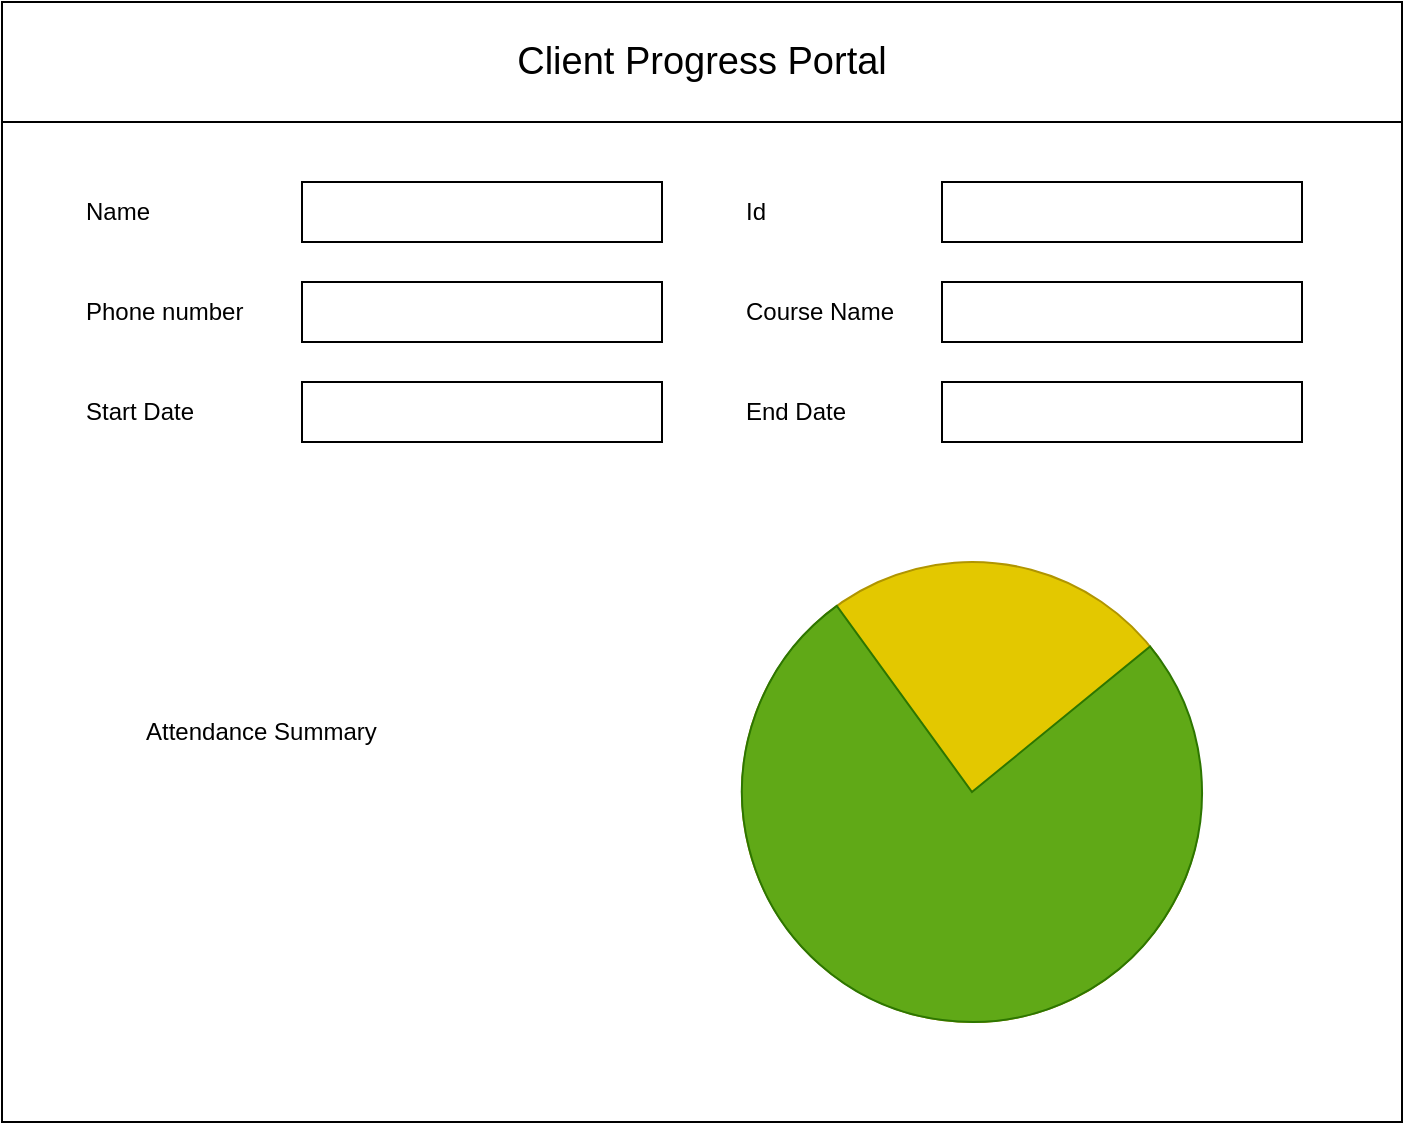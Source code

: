 <mxfile version="24.7.17">
  <diagram name="Page-1" id="IlLIp6Uapo7Fj6eSEGdD">
    <mxGraphModel dx="1434" dy="844" grid="1" gridSize="10" guides="1" tooltips="1" connect="1" arrows="1" fold="1" page="1" pageScale="1" pageWidth="850" pageHeight="1100" math="0" shadow="0">
      <root>
        <mxCell id="0" />
        <mxCell id="1" parent="0" />
        <mxCell id="GwATnRZkgcx0kysO0u_j-1" value="" style="rounded=0;whiteSpace=wrap;html=1;" vertex="1" parent="1">
          <mxGeometry x="90" y="140" width="700" height="500" as="geometry" />
        </mxCell>
        <mxCell id="GwATnRZkgcx0kysO0u_j-2" value="&lt;font style=&quot;font-size: 19px;&quot;&gt;Client Progress Portal&lt;/font&gt;" style="rounded=0;whiteSpace=wrap;html=1;" vertex="1" parent="1">
          <mxGeometry x="90" y="80" width="700" height="60" as="geometry" />
        </mxCell>
        <mxCell id="GwATnRZkgcx0kysO0u_j-3" value="Name" style="text;html=1;align=left;verticalAlign=middle;whiteSpace=wrap;rounded=0;" vertex="1" parent="1">
          <mxGeometry x="130" y="170" width="60" height="30" as="geometry" />
        </mxCell>
        <mxCell id="GwATnRZkgcx0kysO0u_j-4" value="" style="rounded=0;whiteSpace=wrap;html=1;" vertex="1" parent="1">
          <mxGeometry x="240" y="170" width="180" height="30" as="geometry" />
        </mxCell>
        <mxCell id="GwATnRZkgcx0kysO0u_j-5" value="Id" style="text;html=1;align=left;verticalAlign=middle;whiteSpace=wrap;rounded=0;" vertex="1" parent="1">
          <mxGeometry x="460" y="170" width="60" height="30" as="geometry" />
        </mxCell>
        <mxCell id="GwATnRZkgcx0kysO0u_j-6" value="" style="rounded=0;whiteSpace=wrap;html=1;" vertex="1" parent="1">
          <mxGeometry x="560" y="170" width="180" height="30" as="geometry" />
        </mxCell>
        <mxCell id="GwATnRZkgcx0kysO0u_j-7" value="Phone number" style="text;html=1;align=left;verticalAlign=middle;whiteSpace=wrap;rounded=0;" vertex="1" parent="1">
          <mxGeometry x="130" y="220" width="90" height="30" as="geometry" />
        </mxCell>
        <mxCell id="GwATnRZkgcx0kysO0u_j-8" value="" style="rounded=0;whiteSpace=wrap;html=1;" vertex="1" parent="1">
          <mxGeometry x="240" y="220" width="180" height="30" as="geometry" />
        </mxCell>
        <mxCell id="GwATnRZkgcx0kysO0u_j-9" value="Course Name" style="text;html=1;align=left;verticalAlign=middle;whiteSpace=wrap;rounded=0;" vertex="1" parent="1">
          <mxGeometry x="460" y="220" width="80" height="30" as="geometry" />
        </mxCell>
        <mxCell id="GwATnRZkgcx0kysO0u_j-10" value="" style="rounded=0;whiteSpace=wrap;html=1;" vertex="1" parent="1">
          <mxGeometry x="560" y="220" width="180" height="30" as="geometry" />
        </mxCell>
        <mxCell id="GwATnRZkgcx0kysO0u_j-11" value="Start Date" style="text;html=1;align=left;verticalAlign=middle;whiteSpace=wrap;rounded=0;" vertex="1" parent="1">
          <mxGeometry x="130" y="270" width="90" height="30" as="geometry" />
        </mxCell>
        <mxCell id="GwATnRZkgcx0kysO0u_j-12" value="" style="rounded=0;whiteSpace=wrap;html=1;" vertex="1" parent="1">
          <mxGeometry x="240" y="270" width="180" height="30" as="geometry" />
        </mxCell>
        <mxCell id="GwATnRZkgcx0kysO0u_j-13" value="End Date" style="text;html=1;align=left;verticalAlign=middle;whiteSpace=wrap;rounded=0;" vertex="1" parent="1">
          <mxGeometry x="460" y="270" width="60" height="30" as="geometry" />
        </mxCell>
        <mxCell id="GwATnRZkgcx0kysO0u_j-14" value="" style="rounded=0;whiteSpace=wrap;html=1;" vertex="1" parent="1">
          <mxGeometry x="560" y="270" width="180" height="30" as="geometry" />
        </mxCell>
        <mxCell id="GwATnRZkgcx0kysO0u_j-16" value="" style="verticalLabelPosition=bottom;verticalAlign=top;html=1;shape=mxgraph.basic.pie;startAngle=0.031;endAngle=0.9;rotation=90;fillColor=#e3c800;fontColor=#000000;strokeColor=#B09500;" vertex="1" parent="1">
          <mxGeometry x="460" y="360" width="230" height="230" as="geometry" />
        </mxCell>
        <mxCell id="GwATnRZkgcx0kysO0u_j-17" value="" style="verticalLabelPosition=bottom;verticalAlign=top;html=1;shape=mxgraph.basic.pie;startAngle=0.141;endAngle=0.9;fillColor=#60a917;fontColor=#ffffff;strokeColor=#2D7600;" vertex="1" parent="1">
          <mxGeometry x="460" y="360" width="230" height="230" as="geometry" />
        </mxCell>
        <mxCell id="GwATnRZkgcx0kysO0u_j-18" value="Attendance Summary" style="text;html=1;align=left;verticalAlign=middle;whiteSpace=wrap;rounded=0;" vertex="1" parent="1">
          <mxGeometry x="160" y="430" width="130" height="30" as="geometry" />
        </mxCell>
      </root>
    </mxGraphModel>
  </diagram>
</mxfile>
